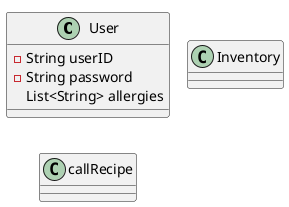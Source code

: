 @startuml
!pragma layout smetana
'https://plantuml.com/sequence-diagram

class User {
-String userID
-String password
List<String> allergies
}

class Inventory {
}

class callRecipe {
}

@enduml
